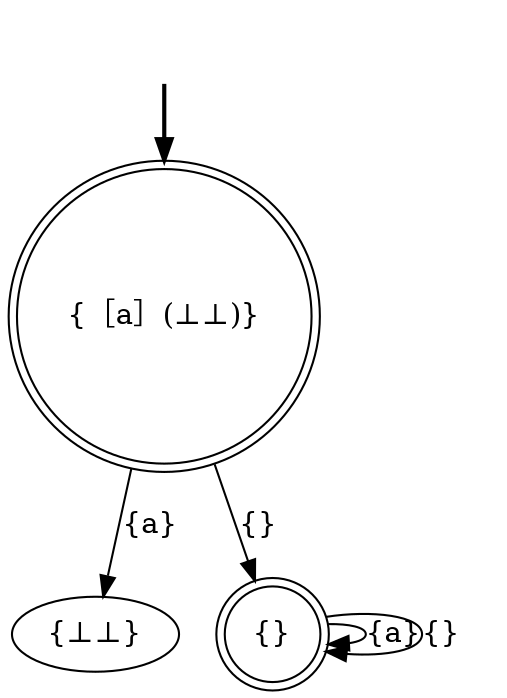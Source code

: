 digraph {
	fake0 [style=invisible]
	"{［a］(⊥⊥)}" [root=true shape=doublecircle]
	"{⊥⊥}"
	"{}" [shape=doublecircle]
	fake0 -> "{［a］(⊥⊥)}" [style=bold]
	"{}" -> "{}" [label="{a}"]
	"{［a］(⊥⊥)}" -> "{⊥⊥}" [label="{a}"]
	"{}" -> "{}" [label="{}"]
	"{［a］(⊥⊥)}" -> "{}" [label="{}"]
}
